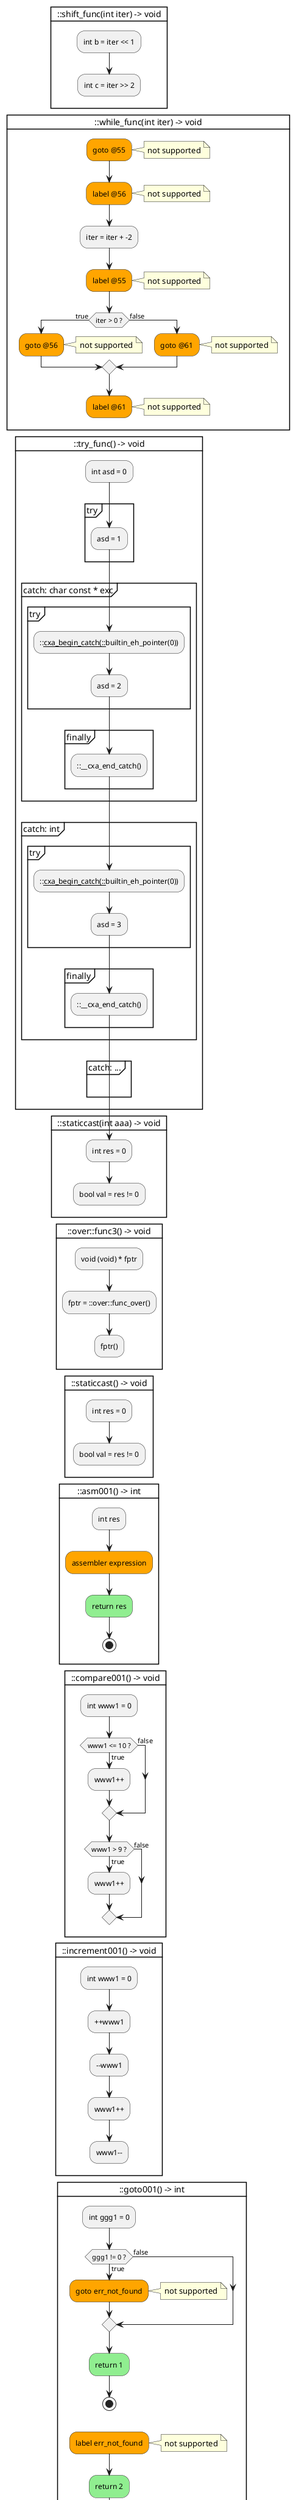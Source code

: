 @startuml

card "::shift_func(int iter) -> void" {
    :int b = iter << 1;
    :int c = iter >> 2;
    -[hidden]->
}

card "::while_func(int iter) -> void" {
    #orange:goto @55;
    note right: not supported
    #orange:label @56;
    note right: not supported
    :iter = iter + -2;
    #orange:label @55;
    note right: not supported
    if (iter > 0 ?) then (true)
        #orange:goto @56;
        note right: not supported
    else (false)
        #orange:goto @61;
        note right: not supported
    endif
    #orange:label @61;
    note right: not supported
    -[hidden]->
}

card "::try_func() -> void" {
    :int asd = 0;
    group try
        :asd = 1;
    end group

    group catch: char const * exc
        group try
            :::__cxa_begin_catch(::__builtin_eh_pointer(0));
            :asd = 2;
        end group

        group finally
            :::__cxa_end_catch();
        end group

    end group

    group catch: int
        group try
            :::__cxa_begin_catch(::__builtin_eh_pointer(0));
            :asd = 3;
        end group

        group finally
            :::__cxa_end_catch();
        end group

    end group

    group catch: ...
    end group

    -[hidden]->
}

card "::staticcast(int aaa) -> void" {
    :int res = 0;
    :bool val = res != 0;
    -[hidden]->
}

card "::over::func3() -> void" {
    :void (void) * fptr;
    :fptr = ::over::func_over();
    :fptr();
    -[hidden]->
}

card "::staticcast() -> void" {
    :int res = 0;
    :bool val = res != 0;
    -[hidden]->
}

card "::asm001() -> int" {
    :int res;
    #orange:assembler expression;
    #lightgreen:return res;
    stop
    -[hidden]->
}

card "::compare001() -> void" {
    :int www1 = 0;
    if (www1 <= 10 ?) then (true)
        :www1++;
    else (false)
    endif
    if (www1 > 9 ?) then (true)
        :www1++;
    else (false)
    endif
    -[hidden]->
}

card "::increment001() -> void" {
    :int www1 = 0;
    :++www1;
    :--www1;
    :www1++;
    :www1--;
    -[hidden]->
}

card "::goto001() -> int" {
    :int ggg1 = 0;
    if (ggg1 != 0 ?) then (true)
        #orange:goto err_not_found;
        note right: not supported
    else (false)
    endif
    #lightgreen:return 1;
    stop
    #orange:label err_not_found;
    note right: not supported
    #lightgreen:return 2;
    stop
    -[hidden]->
}

card "::truth_if001() -> void" {
    :int a = 0;
    :int b = 0;
    :int c = a != 0 && b != 0;
    -[hidden]->
}

card "::compound001() -> void" {
    :short int aaa1 = 0;
    :aaa1 = ::foo(2);
    :aaa1 = ::foo(::foo(4));
    :::foo(5);
    :aaa1 = ::foo(6);
    :::foo(7);
    :aaa1 = ::foo(::foo(8));
    -[hidden]->
}

card "::foo(short int p2) -> short int" {
    #lightgreen:return p2 + 1;
    stop
    -[hidden]->
}

card "::over::func_over() -> void (void) *" {
    #lightgreen:return (&::over::func1);
    stop
    -[hidden]->
}


@enduml
